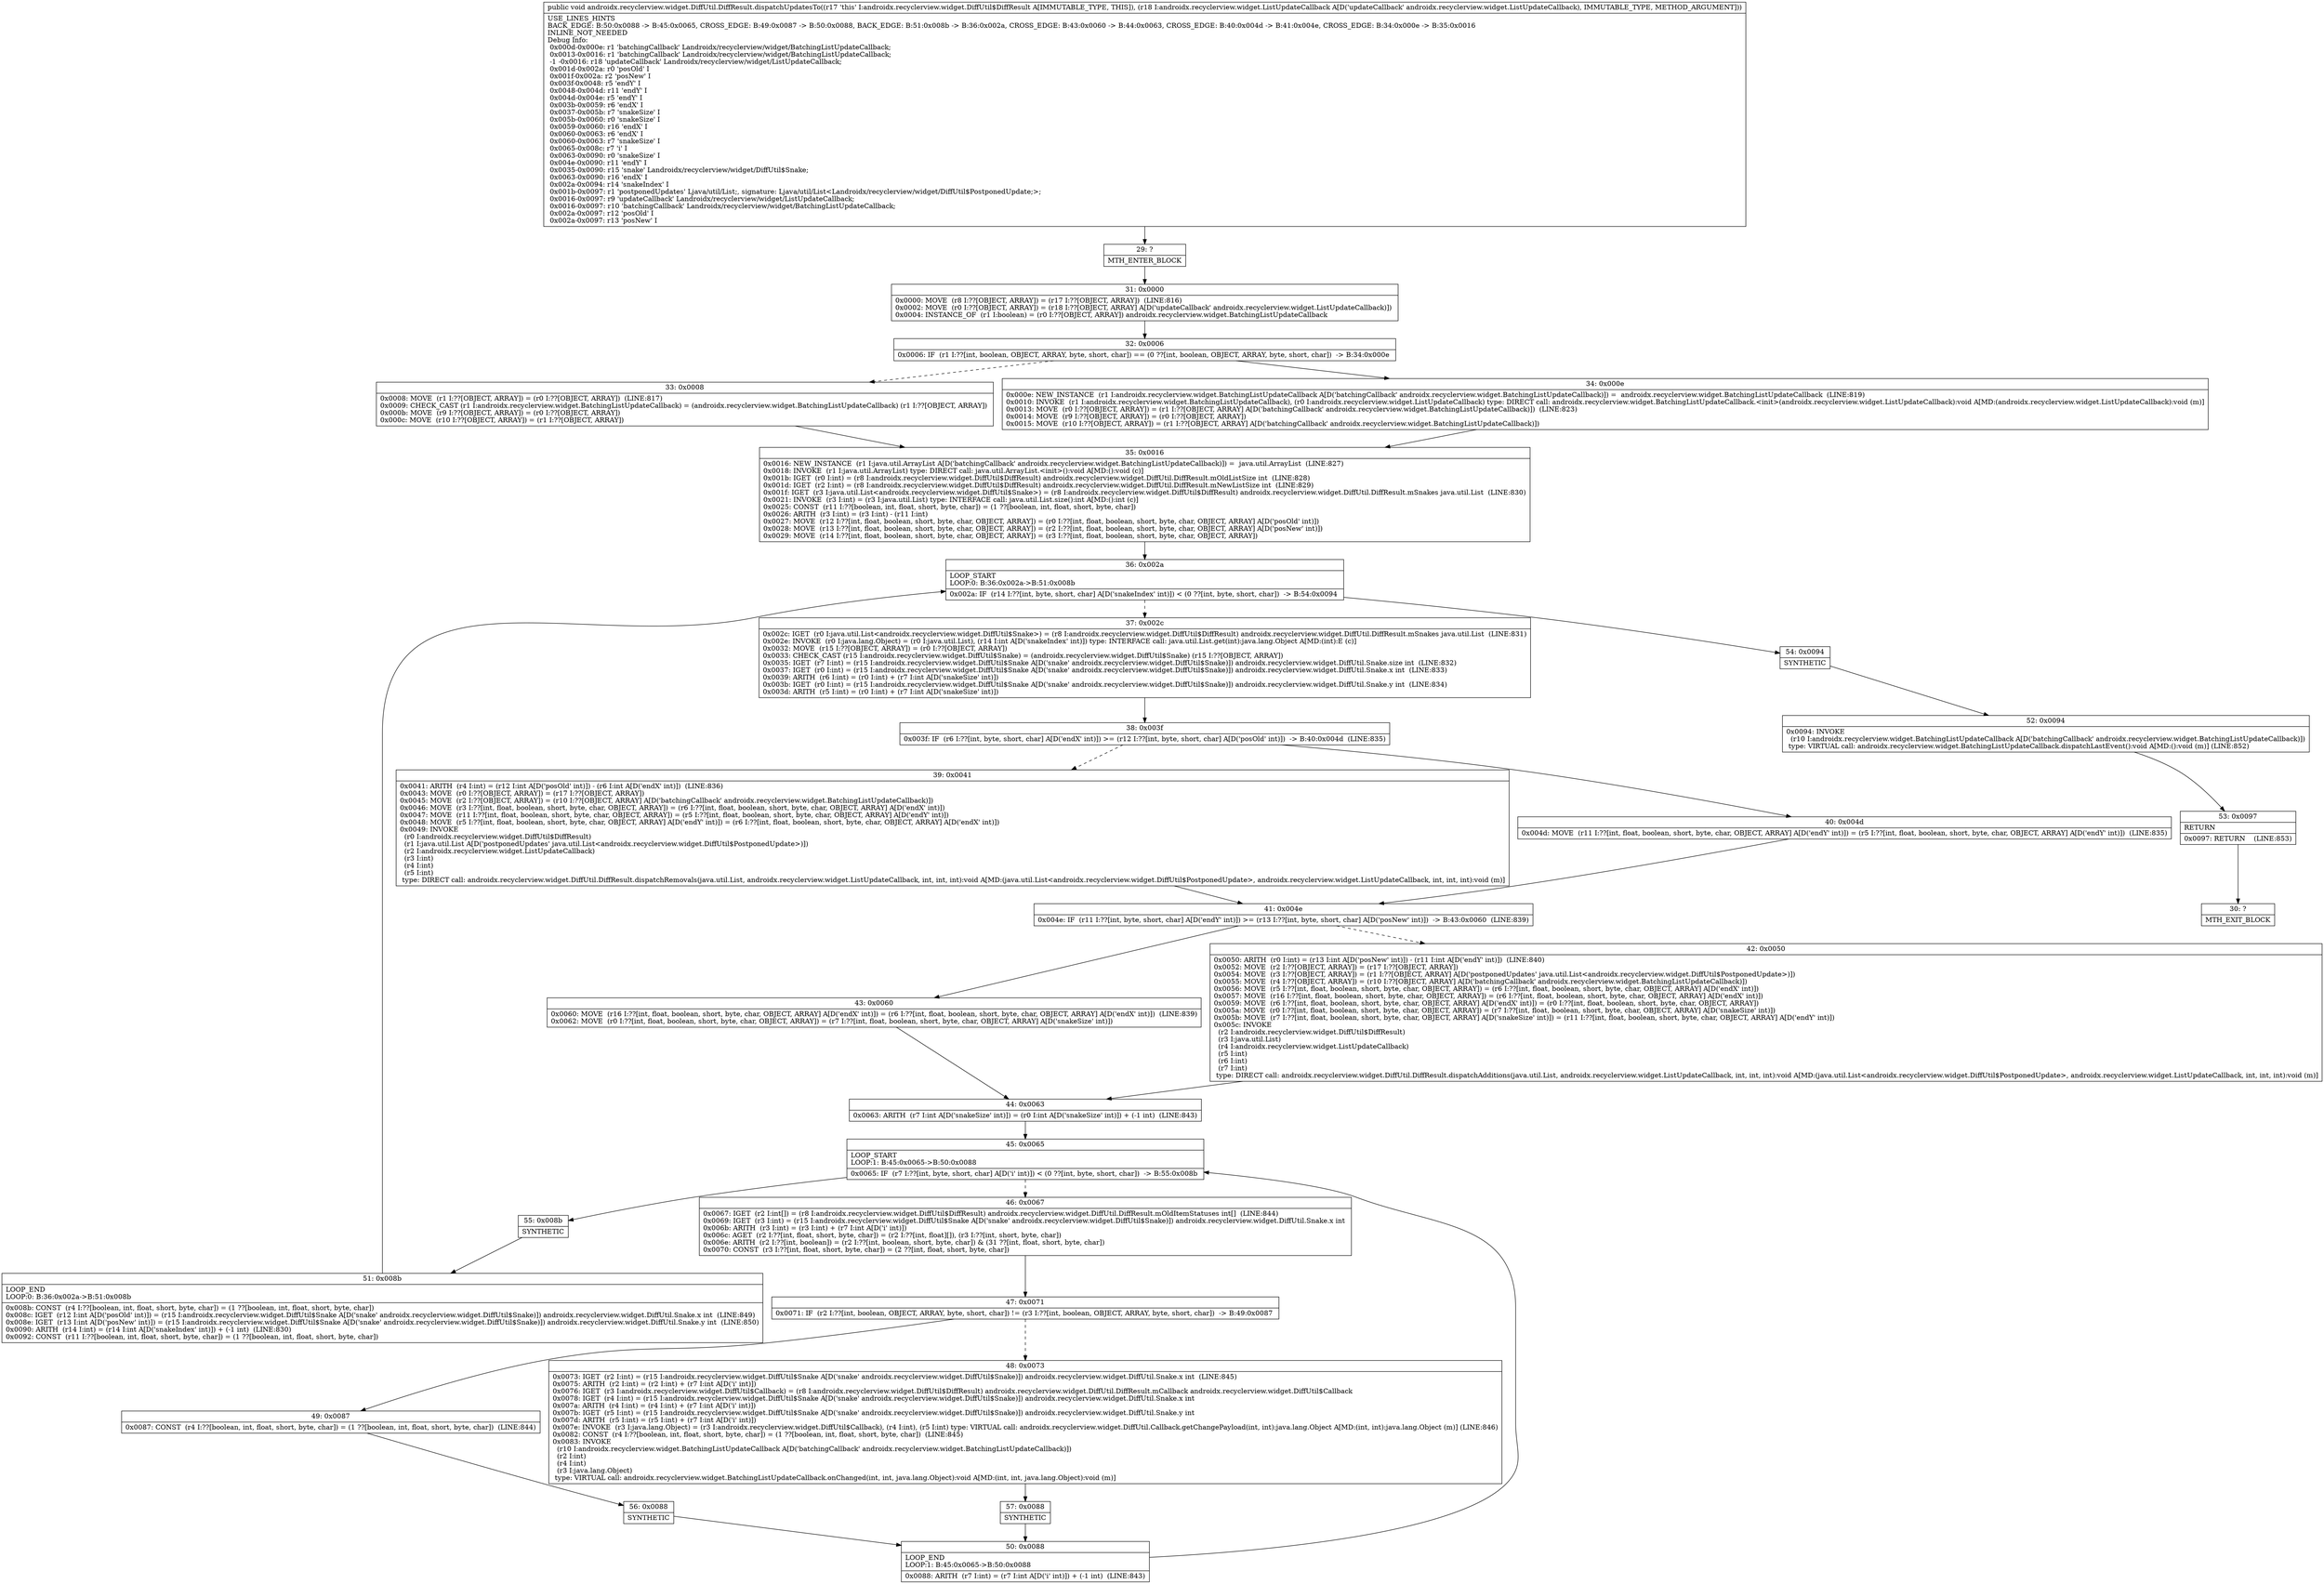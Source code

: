 digraph "CFG forandroidx.recyclerview.widget.DiffUtil.DiffResult.dispatchUpdatesTo(Landroidx\/recyclerview\/widget\/ListUpdateCallback;)V" {
Node_29 [shape=record,label="{29\:\ ?|MTH_ENTER_BLOCK\l}"];
Node_31 [shape=record,label="{31\:\ 0x0000|0x0000: MOVE  (r8 I:??[OBJECT, ARRAY]) = (r17 I:??[OBJECT, ARRAY])  (LINE:816)\l0x0002: MOVE  (r0 I:??[OBJECT, ARRAY]) = (r18 I:??[OBJECT, ARRAY] A[D('updateCallback' androidx.recyclerview.widget.ListUpdateCallback)]) \l0x0004: INSTANCE_OF  (r1 I:boolean) = (r0 I:??[OBJECT, ARRAY]) androidx.recyclerview.widget.BatchingListUpdateCallback \l}"];
Node_32 [shape=record,label="{32\:\ 0x0006|0x0006: IF  (r1 I:??[int, boolean, OBJECT, ARRAY, byte, short, char]) == (0 ??[int, boolean, OBJECT, ARRAY, byte, short, char])  \-\> B:34:0x000e \l}"];
Node_33 [shape=record,label="{33\:\ 0x0008|0x0008: MOVE  (r1 I:??[OBJECT, ARRAY]) = (r0 I:??[OBJECT, ARRAY])  (LINE:817)\l0x0009: CHECK_CAST (r1 I:androidx.recyclerview.widget.BatchingListUpdateCallback) = (androidx.recyclerview.widget.BatchingListUpdateCallback) (r1 I:??[OBJECT, ARRAY]) \l0x000b: MOVE  (r9 I:??[OBJECT, ARRAY]) = (r0 I:??[OBJECT, ARRAY]) \l0x000c: MOVE  (r10 I:??[OBJECT, ARRAY]) = (r1 I:??[OBJECT, ARRAY]) \l}"];
Node_35 [shape=record,label="{35\:\ 0x0016|0x0016: NEW_INSTANCE  (r1 I:java.util.ArrayList A[D('batchingCallback' androidx.recyclerview.widget.BatchingListUpdateCallback)]) =  java.util.ArrayList  (LINE:827)\l0x0018: INVOKE  (r1 I:java.util.ArrayList) type: DIRECT call: java.util.ArrayList.\<init\>():void A[MD:():void (c)]\l0x001b: IGET  (r0 I:int) = (r8 I:androidx.recyclerview.widget.DiffUtil$DiffResult) androidx.recyclerview.widget.DiffUtil.DiffResult.mOldListSize int  (LINE:828)\l0x001d: IGET  (r2 I:int) = (r8 I:androidx.recyclerview.widget.DiffUtil$DiffResult) androidx.recyclerview.widget.DiffUtil.DiffResult.mNewListSize int  (LINE:829)\l0x001f: IGET  (r3 I:java.util.List\<androidx.recyclerview.widget.DiffUtil$Snake\>) = (r8 I:androidx.recyclerview.widget.DiffUtil$DiffResult) androidx.recyclerview.widget.DiffUtil.DiffResult.mSnakes java.util.List  (LINE:830)\l0x0021: INVOKE  (r3 I:int) = (r3 I:java.util.List) type: INTERFACE call: java.util.List.size():int A[MD:():int (c)]\l0x0025: CONST  (r11 I:??[boolean, int, float, short, byte, char]) = (1 ??[boolean, int, float, short, byte, char]) \l0x0026: ARITH  (r3 I:int) = (r3 I:int) \- (r11 I:int) \l0x0027: MOVE  (r12 I:??[int, float, boolean, short, byte, char, OBJECT, ARRAY]) = (r0 I:??[int, float, boolean, short, byte, char, OBJECT, ARRAY] A[D('posOld' int)]) \l0x0028: MOVE  (r13 I:??[int, float, boolean, short, byte, char, OBJECT, ARRAY]) = (r2 I:??[int, float, boolean, short, byte, char, OBJECT, ARRAY] A[D('posNew' int)]) \l0x0029: MOVE  (r14 I:??[int, float, boolean, short, byte, char, OBJECT, ARRAY]) = (r3 I:??[int, float, boolean, short, byte, char, OBJECT, ARRAY]) \l}"];
Node_36 [shape=record,label="{36\:\ 0x002a|LOOP_START\lLOOP:0: B:36:0x002a\-\>B:51:0x008b\l|0x002a: IF  (r14 I:??[int, byte, short, char] A[D('snakeIndex' int)]) \< (0 ??[int, byte, short, char])  \-\> B:54:0x0094 \l}"];
Node_37 [shape=record,label="{37\:\ 0x002c|0x002c: IGET  (r0 I:java.util.List\<androidx.recyclerview.widget.DiffUtil$Snake\>) = (r8 I:androidx.recyclerview.widget.DiffUtil$DiffResult) androidx.recyclerview.widget.DiffUtil.DiffResult.mSnakes java.util.List  (LINE:831)\l0x002e: INVOKE  (r0 I:java.lang.Object) = (r0 I:java.util.List), (r14 I:int A[D('snakeIndex' int)]) type: INTERFACE call: java.util.List.get(int):java.lang.Object A[MD:(int):E (c)]\l0x0032: MOVE  (r15 I:??[OBJECT, ARRAY]) = (r0 I:??[OBJECT, ARRAY]) \l0x0033: CHECK_CAST (r15 I:androidx.recyclerview.widget.DiffUtil$Snake) = (androidx.recyclerview.widget.DiffUtil$Snake) (r15 I:??[OBJECT, ARRAY]) \l0x0035: IGET  (r7 I:int) = (r15 I:androidx.recyclerview.widget.DiffUtil$Snake A[D('snake' androidx.recyclerview.widget.DiffUtil$Snake)]) androidx.recyclerview.widget.DiffUtil.Snake.size int  (LINE:832)\l0x0037: IGET  (r0 I:int) = (r15 I:androidx.recyclerview.widget.DiffUtil$Snake A[D('snake' androidx.recyclerview.widget.DiffUtil$Snake)]) androidx.recyclerview.widget.DiffUtil.Snake.x int  (LINE:833)\l0x0039: ARITH  (r6 I:int) = (r0 I:int) + (r7 I:int A[D('snakeSize' int)]) \l0x003b: IGET  (r0 I:int) = (r15 I:androidx.recyclerview.widget.DiffUtil$Snake A[D('snake' androidx.recyclerview.widget.DiffUtil$Snake)]) androidx.recyclerview.widget.DiffUtil.Snake.y int  (LINE:834)\l0x003d: ARITH  (r5 I:int) = (r0 I:int) + (r7 I:int A[D('snakeSize' int)]) \l}"];
Node_38 [shape=record,label="{38\:\ 0x003f|0x003f: IF  (r6 I:??[int, byte, short, char] A[D('endX' int)]) \>= (r12 I:??[int, byte, short, char] A[D('posOld' int)])  \-\> B:40:0x004d  (LINE:835)\l}"];
Node_39 [shape=record,label="{39\:\ 0x0041|0x0041: ARITH  (r4 I:int) = (r12 I:int A[D('posOld' int)]) \- (r6 I:int A[D('endX' int)])  (LINE:836)\l0x0043: MOVE  (r0 I:??[OBJECT, ARRAY]) = (r17 I:??[OBJECT, ARRAY]) \l0x0045: MOVE  (r2 I:??[OBJECT, ARRAY]) = (r10 I:??[OBJECT, ARRAY] A[D('batchingCallback' androidx.recyclerview.widget.BatchingListUpdateCallback)]) \l0x0046: MOVE  (r3 I:??[int, float, boolean, short, byte, char, OBJECT, ARRAY]) = (r6 I:??[int, float, boolean, short, byte, char, OBJECT, ARRAY] A[D('endX' int)]) \l0x0047: MOVE  (r11 I:??[int, float, boolean, short, byte, char, OBJECT, ARRAY]) = (r5 I:??[int, float, boolean, short, byte, char, OBJECT, ARRAY] A[D('endY' int)]) \l0x0048: MOVE  (r5 I:??[int, float, boolean, short, byte, char, OBJECT, ARRAY] A[D('endY' int)]) = (r6 I:??[int, float, boolean, short, byte, char, OBJECT, ARRAY] A[D('endX' int)]) \l0x0049: INVOKE  \l  (r0 I:androidx.recyclerview.widget.DiffUtil$DiffResult)\l  (r1 I:java.util.List A[D('postponedUpdates' java.util.List\<androidx.recyclerview.widget.DiffUtil$PostponedUpdate\>)])\l  (r2 I:androidx.recyclerview.widget.ListUpdateCallback)\l  (r3 I:int)\l  (r4 I:int)\l  (r5 I:int)\l type: DIRECT call: androidx.recyclerview.widget.DiffUtil.DiffResult.dispatchRemovals(java.util.List, androidx.recyclerview.widget.ListUpdateCallback, int, int, int):void A[MD:(java.util.List\<androidx.recyclerview.widget.DiffUtil$PostponedUpdate\>, androidx.recyclerview.widget.ListUpdateCallback, int, int, int):void (m)]\l}"];
Node_41 [shape=record,label="{41\:\ 0x004e|0x004e: IF  (r11 I:??[int, byte, short, char] A[D('endY' int)]) \>= (r13 I:??[int, byte, short, char] A[D('posNew' int)])  \-\> B:43:0x0060  (LINE:839)\l}"];
Node_42 [shape=record,label="{42\:\ 0x0050|0x0050: ARITH  (r0 I:int) = (r13 I:int A[D('posNew' int)]) \- (r11 I:int A[D('endY' int)])  (LINE:840)\l0x0052: MOVE  (r2 I:??[OBJECT, ARRAY]) = (r17 I:??[OBJECT, ARRAY]) \l0x0054: MOVE  (r3 I:??[OBJECT, ARRAY]) = (r1 I:??[OBJECT, ARRAY] A[D('postponedUpdates' java.util.List\<androidx.recyclerview.widget.DiffUtil$PostponedUpdate\>)]) \l0x0055: MOVE  (r4 I:??[OBJECT, ARRAY]) = (r10 I:??[OBJECT, ARRAY] A[D('batchingCallback' androidx.recyclerview.widget.BatchingListUpdateCallback)]) \l0x0056: MOVE  (r5 I:??[int, float, boolean, short, byte, char, OBJECT, ARRAY]) = (r6 I:??[int, float, boolean, short, byte, char, OBJECT, ARRAY] A[D('endX' int)]) \l0x0057: MOVE  (r16 I:??[int, float, boolean, short, byte, char, OBJECT, ARRAY]) = (r6 I:??[int, float, boolean, short, byte, char, OBJECT, ARRAY] A[D('endX' int)]) \l0x0059: MOVE  (r6 I:??[int, float, boolean, short, byte, char, OBJECT, ARRAY] A[D('endX' int)]) = (r0 I:??[int, float, boolean, short, byte, char, OBJECT, ARRAY]) \l0x005a: MOVE  (r0 I:??[int, float, boolean, short, byte, char, OBJECT, ARRAY]) = (r7 I:??[int, float, boolean, short, byte, char, OBJECT, ARRAY] A[D('snakeSize' int)]) \l0x005b: MOVE  (r7 I:??[int, float, boolean, short, byte, char, OBJECT, ARRAY] A[D('snakeSize' int)]) = (r11 I:??[int, float, boolean, short, byte, char, OBJECT, ARRAY] A[D('endY' int)]) \l0x005c: INVOKE  \l  (r2 I:androidx.recyclerview.widget.DiffUtil$DiffResult)\l  (r3 I:java.util.List)\l  (r4 I:androidx.recyclerview.widget.ListUpdateCallback)\l  (r5 I:int)\l  (r6 I:int)\l  (r7 I:int)\l type: DIRECT call: androidx.recyclerview.widget.DiffUtil.DiffResult.dispatchAdditions(java.util.List, androidx.recyclerview.widget.ListUpdateCallback, int, int, int):void A[MD:(java.util.List\<androidx.recyclerview.widget.DiffUtil$PostponedUpdate\>, androidx.recyclerview.widget.ListUpdateCallback, int, int, int):void (m)]\l}"];
Node_44 [shape=record,label="{44\:\ 0x0063|0x0063: ARITH  (r7 I:int A[D('snakeSize' int)]) = (r0 I:int A[D('snakeSize' int)]) + (\-1 int)  (LINE:843)\l}"];
Node_45 [shape=record,label="{45\:\ 0x0065|LOOP_START\lLOOP:1: B:45:0x0065\-\>B:50:0x0088\l|0x0065: IF  (r7 I:??[int, byte, short, char] A[D('i' int)]) \< (0 ??[int, byte, short, char])  \-\> B:55:0x008b \l}"];
Node_46 [shape=record,label="{46\:\ 0x0067|0x0067: IGET  (r2 I:int[]) = (r8 I:androidx.recyclerview.widget.DiffUtil$DiffResult) androidx.recyclerview.widget.DiffUtil.DiffResult.mOldItemStatuses int[]  (LINE:844)\l0x0069: IGET  (r3 I:int) = (r15 I:androidx.recyclerview.widget.DiffUtil$Snake A[D('snake' androidx.recyclerview.widget.DiffUtil$Snake)]) androidx.recyclerview.widget.DiffUtil.Snake.x int \l0x006b: ARITH  (r3 I:int) = (r3 I:int) + (r7 I:int A[D('i' int)]) \l0x006c: AGET  (r2 I:??[int, float, short, byte, char]) = (r2 I:??[int, float][]), (r3 I:??[int, short, byte, char]) \l0x006e: ARITH  (r2 I:??[int, boolean]) = (r2 I:??[int, boolean, short, byte, char]) & (31 ??[int, float, short, byte, char]) \l0x0070: CONST  (r3 I:??[int, float, short, byte, char]) = (2 ??[int, float, short, byte, char]) \l}"];
Node_47 [shape=record,label="{47\:\ 0x0071|0x0071: IF  (r2 I:??[int, boolean, OBJECT, ARRAY, byte, short, char]) != (r3 I:??[int, boolean, OBJECT, ARRAY, byte, short, char])  \-\> B:49:0x0087 \l}"];
Node_48 [shape=record,label="{48\:\ 0x0073|0x0073: IGET  (r2 I:int) = (r15 I:androidx.recyclerview.widget.DiffUtil$Snake A[D('snake' androidx.recyclerview.widget.DiffUtil$Snake)]) androidx.recyclerview.widget.DiffUtil.Snake.x int  (LINE:845)\l0x0075: ARITH  (r2 I:int) = (r2 I:int) + (r7 I:int A[D('i' int)]) \l0x0076: IGET  (r3 I:androidx.recyclerview.widget.DiffUtil$Callback) = (r8 I:androidx.recyclerview.widget.DiffUtil$DiffResult) androidx.recyclerview.widget.DiffUtil.DiffResult.mCallback androidx.recyclerview.widget.DiffUtil$Callback \l0x0078: IGET  (r4 I:int) = (r15 I:androidx.recyclerview.widget.DiffUtil$Snake A[D('snake' androidx.recyclerview.widget.DiffUtil$Snake)]) androidx.recyclerview.widget.DiffUtil.Snake.x int \l0x007a: ARITH  (r4 I:int) = (r4 I:int) + (r7 I:int A[D('i' int)]) \l0x007b: IGET  (r5 I:int) = (r15 I:androidx.recyclerview.widget.DiffUtil$Snake A[D('snake' androidx.recyclerview.widget.DiffUtil$Snake)]) androidx.recyclerview.widget.DiffUtil.Snake.y int \l0x007d: ARITH  (r5 I:int) = (r5 I:int) + (r7 I:int A[D('i' int)]) \l0x007e: INVOKE  (r3 I:java.lang.Object) = (r3 I:androidx.recyclerview.widget.DiffUtil$Callback), (r4 I:int), (r5 I:int) type: VIRTUAL call: androidx.recyclerview.widget.DiffUtil.Callback.getChangePayload(int, int):java.lang.Object A[MD:(int, int):java.lang.Object (m)] (LINE:846)\l0x0082: CONST  (r4 I:??[boolean, int, float, short, byte, char]) = (1 ??[boolean, int, float, short, byte, char])  (LINE:845)\l0x0083: INVOKE  \l  (r10 I:androidx.recyclerview.widget.BatchingListUpdateCallback A[D('batchingCallback' androidx.recyclerview.widget.BatchingListUpdateCallback)])\l  (r2 I:int)\l  (r4 I:int)\l  (r3 I:java.lang.Object)\l type: VIRTUAL call: androidx.recyclerview.widget.BatchingListUpdateCallback.onChanged(int, int, java.lang.Object):void A[MD:(int, int, java.lang.Object):void (m)]\l}"];
Node_57 [shape=record,label="{57\:\ 0x0088|SYNTHETIC\l}"];
Node_50 [shape=record,label="{50\:\ 0x0088|LOOP_END\lLOOP:1: B:45:0x0065\-\>B:50:0x0088\l|0x0088: ARITH  (r7 I:int) = (r7 I:int A[D('i' int)]) + (\-1 int)  (LINE:843)\l}"];
Node_49 [shape=record,label="{49\:\ 0x0087|0x0087: CONST  (r4 I:??[boolean, int, float, short, byte, char]) = (1 ??[boolean, int, float, short, byte, char])  (LINE:844)\l}"];
Node_56 [shape=record,label="{56\:\ 0x0088|SYNTHETIC\l}"];
Node_55 [shape=record,label="{55\:\ 0x008b|SYNTHETIC\l}"];
Node_51 [shape=record,label="{51\:\ 0x008b|LOOP_END\lLOOP:0: B:36:0x002a\-\>B:51:0x008b\l|0x008b: CONST  (r4 I:??[boolean, int, float, short, byte, char]) = (1 ??[boolean, int, float, short, byte, char]) \l0x008c: IGET  (r12 I:int A[D('posOld' int)]) = (r15 I:androidx.recyclerview.widget.DiffUtil$Snake A[D('snake' androidx.recyclerview.widget.DiffUtil$Snake)]) androidx.recyclerview.widget.DiffUtil.Snake.x int  (LINE:849)\l0x008e: IGET  (r13 I:int A[D('posNew' int)]) = (r15 I:androidx.recyclerview.widget.DiffUtil$Snake A[D('snake' androidx.recyclerview.widget.DiffUtil$Snake)]) androidx.recyclerview.widget.DiffUtil.Snake.y int  (LINE:850)\l0x0090: ARITH  (r14 I:int) = (r14 I:int A[D('snakeIndex' int)]) + (\-1 int)  (LINE:830)\l0x0092: CONST  (r11 I:??[boolean, int, float, short, byte, char]) = (1 ??[boolean, int, float, short, byte, char]) \l}"];
Node_43 [shape=record,label="{43\:\ 0x0060|0x0060: MOVE  (r16 I:??[int, float, boolean, short, byte, char, OBJECT, ARRAY] A[D('endX' int)]) = (r6 I:??[int, float, boolean, short, byte, char, OBJECT, ARRAY] A[D('endX' int)])  (LINE:839)\l0x0062: MOVE  (r0 I:??[int, float, boolean, short, byte, char, OBJECT, ARRAY]) = (r7 I:??[int, float, boolean, short, byte, char, OBJECT, ARRAY] A[D('snakeSize' int)]) \l}"];
Node_40 [shape=record,label="{40\:\ 0x004d|0x004d: MOVE  (r11 I:??[int, float, boolean, short, byte, char, OBJECT, ARRAY] A[D('endY' int)]) = (r5 I:??[int, float, boolean, short, byte, char, OBJECT, ARRAY] A[D('endY' int)])  (LINE:835)\l}"];
Node_54 [shape=record,label="{54\:\ 0x0094|SYNTHETIC\l}"];
Node_52 [shape=record,label="{52\:\ 0x0094|0x0094: INVOKE  \l  (r10 I:androidx.recyclerview.widget.BatchingListUpdateCallback A[D('batchingCallback' androidx.recyclerview.widget.BatchingListUpdateCallback)])\l type: VIRTUAL call: androidx.recyclerview.widget.BatchingListUpdateCallback.dispatchLastEvent():void A[MD:():void (m)] (LINE:852)\l}"];
Node_53 [shape=record,label="{53\:\ 0x0097|RETURN\l|0x0097: RETURN    (LINE:853)\l}"];
Node_30 [shape=record,label="{30\:\ ?|MTH_EXIT_BLOCK\l}"];
Node_34 [shape=record,label="{34\:\ 0x000e|0x000e: NEW_INSTANCE  (r1 I:androidx.recyclerview.widget.BatchingListUpdateCallback A[D('batchingCallback' androidx.recyclerview.widget.BatchingListUpdateCallback)]) =  androidx.recyclerview.widget.BatchingListUpdateCallback  (LINE:819)\l0x0010: INVOKE  (r1 I:androidx.recyclerview.widget.BatchingListUpdateCallback), (r0 I:androidx.recyclerview.widget.ListUpdateCallback) type: DIRECT call: androidx.recyclerview.widget.BatchingListUpdateCallback.\<init\>(androidx.recyclerview.widget.ListUpdateCallback):void A[MD:(androidx.recyclerview.widget.ListUpdateCallback):void (m)]\l0x0013: MOVE  (r0 I:??[OBJECT, ARRAY]) = (r1 I:??[OBJECT, ARRAY] A[D('batchingCallback' androidx.recyclerview.widget.BatchingListUpdateCallback)])  (LINE:823)\l0x0014: MOVE  (r9 I:??[OBJECT, ARRAY]) = (r0 I:??[OBJECT, ARRAY]) \l0x0015: MOVE  (r10 I:??[OBJECT, ARRAY]) = (r1 I:??[OBJECT, ARRAY] A[D('batchingCallback' androidx.recyclerview.widget.BatchingListUpdateCallback)]) \l}"];
MethodNode[shape=record,label="{public void androidx.recyclerview.widget.DiffUtil.DiffResult.dispatchUpdatesTo((r17 'this' I:androidx.recyclerview.widget.DiffUtil$DiffResult A[IMMUTABLE_TYPE, THIS]), (r18 I:androidx.recyclerview.widget.ListUpdateCallback A[D('updateCallback' androidx.recyclerview.widget.ListUpdateCallback), IMMUTABLE_TYPE, METHOD_ARGUMENT]))  | USE_LINES_HINTS\lBACK_EDGE: B:50:0x0088 \-\> B:45:0x0065, CROSS_EDGE: B:49:0x0087 \-\> B:50:0x0088, BACK_EDGE: B:51:0x008b \-\> B:36:0x002a, CROSS_EDGE: B:43:0x0060 \-\> B:44:0x0063, CROSS_EDGE: B:40:0x004d \-\> B:41:0x004e, CROSS_EDGE: B:34:0x000e \-\> B:35:0x0016\lINLINE_NOT_NEEDED\lDebug Info:\l  0x000d\-0x000e: r1 'batchingCallback' Landroidx\/recyclerview\/widget\/BatchingListUpdateCallback;\l  0x0013\-0x0016: r1 'batchingCallback' Landroidx\/recyclerview\/widget\/BatchingListUpdateCallback;\l  \-1 \-0x0016: r18 'updateCallback' Landroidx\/recyclerview\/widget\/ListUpdateCallback;\l  0x001d\-0x002a: r0 'posOld' I\l  0x001f\-0x002a: r2 'posNew' I\l  0x003f\-0x0048: r5 'endY' I\l  0x0048\-0x004d: r11 'endY' I\l  0x004d\-0x004e: r5 'endY' I\l  0x003b\-0x0059: r6 'endX' I\l  0x0037\-0x005b: r7 'snakeSize' I\l  0x005b\-0x0060: r0 'snakeSize' I\l  0x0059\-0x0060: r16 'endX' I\l  0x0060\-0x0063: r6 'endX' I\l  0x0060\-0x0063: r7 'snakeSize' I\l  0x0065\-0x008c: r7 'i' I\l  0x0063\-0x0090: r0 'snakeSize' I\l  0x004e\-0x0090: r11 'endY' I\l  0x0035\-0x0090: r15 'snake' Landroidx\/recyclerview\/widget\/DiffUtil$Snake;\l  0x0063\-0x0090: r16 'endX' I\l  0x002a\-0x0094: r14 'snakeIndex' I\l  0x001b\-0x0097: r1 'postponedUpdates' Ljava\/util\/List;, signature: Ljava\/util\/List\<Landroidx\/recyclerview\/widget\/DiffUtil$PostponedUpdate;\>;\l  0x0016\-0x0097: r9 'updateCallback' Landroidx\/recyclerview\/widget\/ListUpdateCallback;\l  0x0016\-0x0097: r10 'batchingCallback' Landroidx\/recyclerview\/widget\/BatchingListUpdateCallback;\l  0x002a\-0x0097: r12 'posOld' I\l  0x002a\-0x0097: r13 'posNew' I\l}"];
MethodNode -> Node_29;Node_29 -> Node_31;
Node_31 -> Node_32;
Node_32 -> Node_33[style=dashed];
Node_32 -> Node_34;
Node_33 -> Node_35;
Node_35 -> Node_36;
Node_36 -> Node_37[style=dashed];
Node_36 -> Node_54;
Node_37 -> Node_38;
Node_38 -> Node_39[style=dashed];
Node_38 -> Node_40;
Node_39 -> Node_41;
Node_41 -> Node_42[style=dashed];
Node_41 -> Node_43;
Node_42 -> Node_44;
Node_44 -> Node_45;
Node_45 -> Node_46[style=dashed];
Node_45 -> Node_55;
Node_46 -> Node_47;
Node_47 -> Node_48[style=dashed];
Node_47 -> Node_49;
Node_48 -> Node_57;
Node_57 -> Node_50;
Node_50 -> Node_45;
Node_49 -> Node_56;
Node_56 -> Node_50;
Node_55 -> Node_51;
Node_51 -> Node_36;
Node_43 -> Node_44;
Node_40 -> Node_41;
Node_54 -> Node_52;
Node_52 -> Node_53;
Node_53 -> Node_30;
Node_34 -> Node_35;
}

